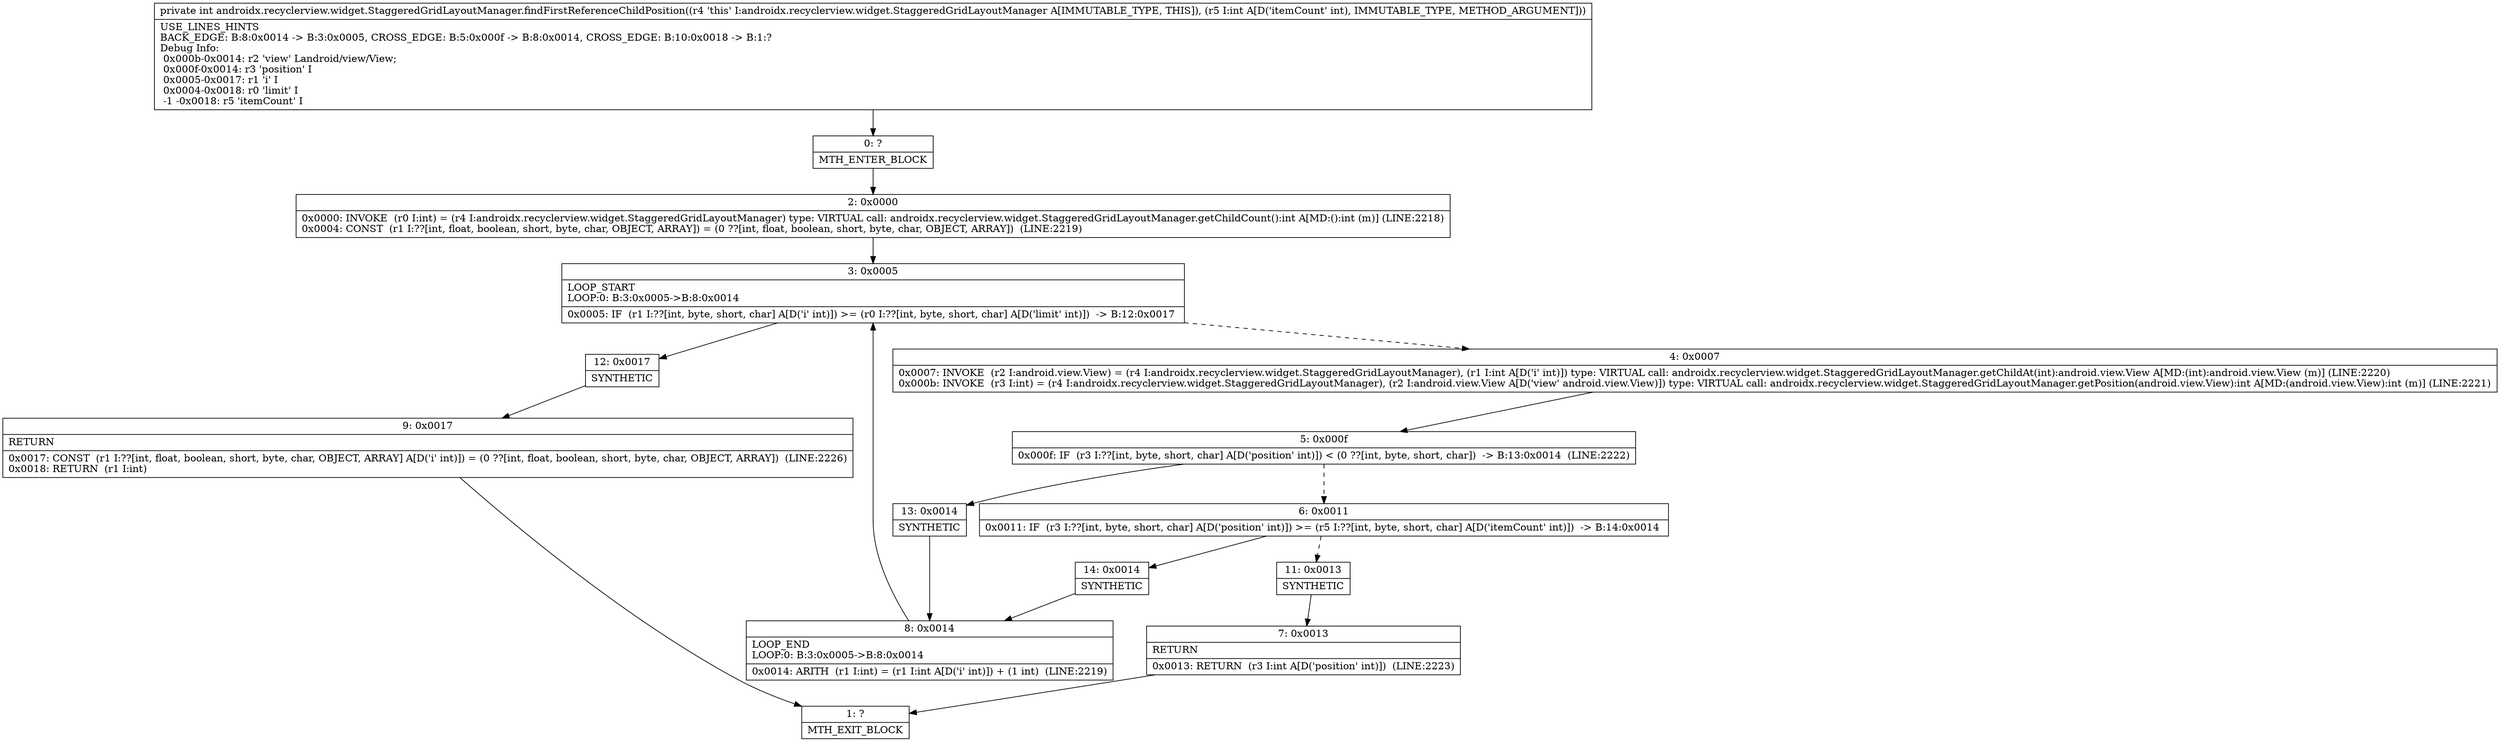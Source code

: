 digraph "CFG forandroidx.recyclerview.widget.StaggeredGridLayoutManager.findFirstReferenceChildPosition(I)I" {
Node_0 [shape=record,label="{0\:\ ?|MTH_ENTER_BLOCK\l}"];
Node_2 [shape=record,label="{2\:\ 0x0000|0x0000: INVOKE  (r0 I:int) = (r4 I:androidx.recyclerview.widget.StaggeredGridLayoutManager) type: VIRTUAL call: androidx.recyclerview.widget.StaggeredGridLayoutManager.getChildCount():int A[MD:():int (m)] (LINE:2218)\l0x0004: CONST  (r1 I:??[int, float, boolean, short, byte, char, OBJECT, ARRAY]) = (0 ??[int, float, boolean, short, byte, char, OBJECT, ARRAY])  (LINE:2219)\l}"];
Node_3 [shape=record,label="{3\:\ 0x0005|LOOP_START\lLOOP:0: B:3:0x0005\-\>B:8:0x0014\l|0x0005: IF  (r1 I:??[int, byte, short, char] A[D('i' int)]) \>= (r0 I:??[int, byte, short, char] A[D('limit' int)])  \-\> B:12:0x0017 \l}"];
Node_4 [shape=record,label="{4\:\ 0x0007|0x0007: INVOKE  (r2 I:android.view.View) = (r4 I:androidx.recyclerview.widget.StaggeredGridLayoutManager), (r1 I:int A[D('i' int)]) type: VIRTUAL call: androidx.recyclerview.widget.StaggeredGridLayoutManager.getChildAt(int):android.view.View A[MD:(int):android.view.View (m)] (LINE:2220)\l0x000b: INVOKE  (r3 I:int) = (r4 I:androidx.recyclerview.widget.StaggeredGridLayoutManager), (r2 I:android.view.View A[D('view' android.view.View)]) type: VIRTUAL call: androidx.recyclerview.widget.StaggeredGridLayoutManager.getPosition(android.view.View):int A[MD:(android.view.View):int (m)] (LINE:2221)\l}"];
Node_5 [shape=record,label="{5\:\ 0x000f|0x000f: IF  (r3 I:??[int, byte, short, char] A[D('position' int)]) \< (0 ??[int, byte, short, char])  \-\> B:13:0x0014  (LINE:2222)\l}"];
Node_6 [shape=record,label="{6\:\ 0x0011|0x0011: IF  (r3 I:??[int, byte, short, char] A[D('position' int)]) \>= (r5 I:??[int, byte, short, char] A[D('itemCount' int)])  \-\> B:14:0x0014 \l}"];
Node_11 [shape=record,label="{11\:\ 0x0013|SYNTHETIC\l}"];
Node_7 [shape=record,label="{7\:\ 0x0013|RETURN\l|0x0013: RETURN  (r3 I:int A[D('position' int)])  (LINE:2223)\l}"];
Node_1 [shape=record,label="{1\:\ ?|MTH_EXIT_BLOCK\l}"];
Node_14 [shape=record,label="{14\:\ 0x0014|SYNTHETIC\l}"];
Node_8 [shape=record,label="{8\:\ 0x0014|LOOP_END\lLOOP:0: B:3:0x0005\-\>B:8:0x0014\l|0x0014: ARITH  (r1 I:int) = (r1 I:int A[D('i' int)]) + (1 int)  (LINE:2219)\l}"];
Node_13 [shape=record,label="{13\:\ 0x0014|SYNTHETIC\l}"];
Node_12 [shape=record,label="{12\:\ 0x0017|SYNTHETIC\l}"];
Node_9 [shape=record,label="{9\:\ 0x0017|RETURN\l|0x0017: CONST  (r1 I:??[int, float, boolean, short, byte, char, OBJECT, ARRAY] A[D('i' int)]) = (0 ??[int, float, boolean, short, byte, char, OBJECT, ARRAY])  (LINE:2226)\l0x0018: RETURN  (r1 I:int) \l}"];
MethodNode[shape=record,label="{private int androidx.recyclerview.widget.StaggeredGridLayoutManager.findFirstReferenceChildPosition((r4 'this' I:androidx.recyclerview.widget.StaggeredGridLayoutManager A[IMMUTABLE_TYPE, THIS]), (r5 I:int A[D('itemCount' int), IMMUTABLE_TYPE, METHOD_ARGUMENT]))  | USE_LINES_HINTS\lBACK_EDGE: B:8:0x0014 \-\> B:3:0x0005, CROSS_EDGE: B:5:0x000f \-\> B:8:0x0014, CROSS_EDGE: B:10:0x0018 \-\> B:1:?\lDebug Info:\l  0x000b\-0x0014: r2 'view' Landroid\/view\/View;\l  0x000f\-0x0014: r3 'position' I\l  0x0005\-0x0017: r1 'i' I\l  0x0004\-0x0018: r0 'limit' I\l  \-1 \-0x0018: r5 'itemCount' I\l}"];
MethodNode -> Node_0;Node_0 -> Node_2;
Node_2 -> Node_3;
Node_3 -> Node_4[style=dashed];
Node_3 -> Node_12;
Node_4 -> Node_5;
Node_5 -> Node_6[style=dashed];
Node_5 -> Node_13;
Node_6 -> Node_11[style=dashed];
Node_6 -> Node_14;
Node_11 -> Node_7;
Node_7 -> Node_1;
Node_14 -> Node_8;
Node_8 -> Node_3;
Node_13 -> Node_8;
Node_12 -> Node_9;
Node_9 -> Node_1;
}

